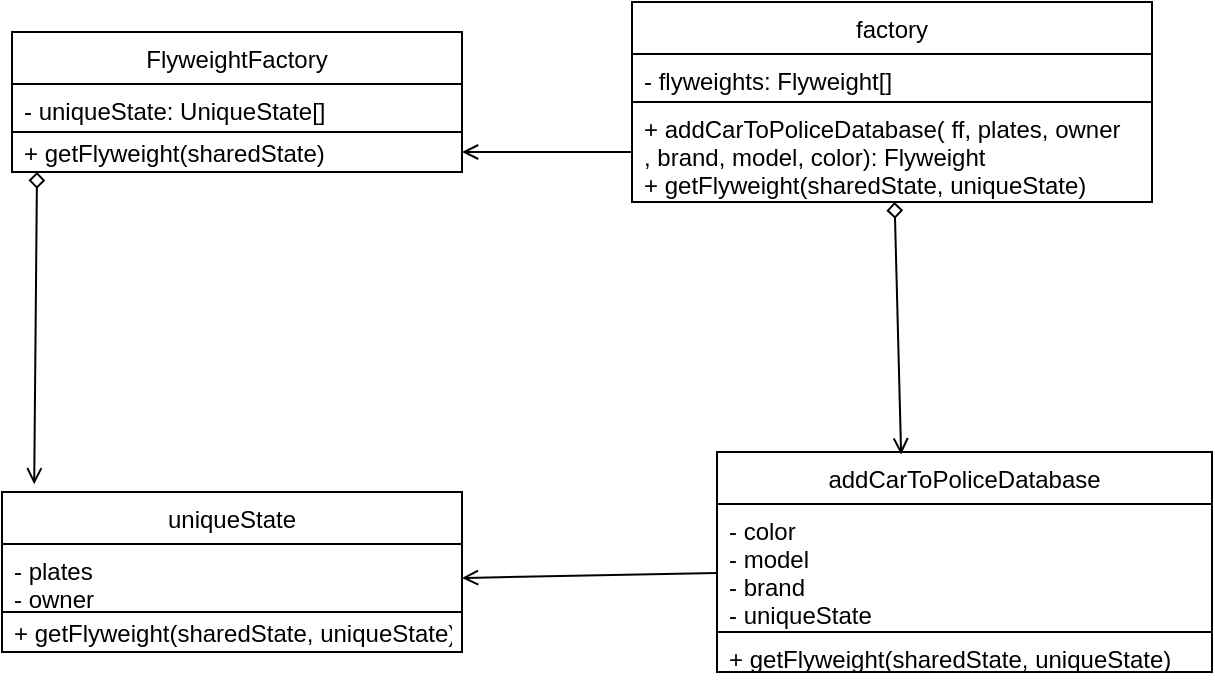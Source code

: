 <mxfile version="14.6.13" type="device"><diagram id="tpCeubhDCxE9Sxay2Kcf" name="Страница 1"><mxGraphModel dx="723" dy="458" grid="1" gridSize="10" guides="1" tooltips="1" connect="1" arrows="1" fold="1" page="1" pageScale="1" pageWidth="827" pageHeight="1169" math="0" shadow="0"><root><mxCell id="0"/><mxCell id="1" parent="0"/><mxCell id="ex7Hui3y70kFkG0fwxRr-2" value="addCarToPoliceDatabase" style="swimlane;fontStyle=0;childLayout=stackLayout;horizontal=1;startSize=26;horizontalStack=0;resizeParent=1;resizeParentMax=0;resizeLast=0;collapsible=1;marginBottom=0;" vertex="1" parent="1"><mxGeometry x="502.5" y="350" width="247.5" height="110" as="geometry"/></mxCell><mxCell id="ex7Hui3y70kFkG0fwxRr-3" value="- color&#10;- model&#10;- brand&#10;- uniqueState" style="text;strokeColor=#000000;fillColor=none;align=left;verticalAlign=top;spacingLeft=4;spacingRight=4;overflow=hidden;rotatable=0;points=[[0,0.5],[1,0.5]];portConstraint=eastwest;shadow=0;" vertex="1" parent="ex7Hui3y70kFkG0fwxRr-2"><mxGeometry y="26" width="247.5" height="64" as="geometry"/></mxCell><mxCell id="ex7Hui3y70kFkG0fwxRr-4" value="+ getFlyweight(sharedState, uniqueState)" style="text;strokeColor=none;fillColor=none;align=left;verticalAlign=top;spacingLeft=4;spacingRight=4;overflow=hidden;rotatable=0;points=[[0,0.5],[1,0.5]];portConstraint=eastwest;" vertex="1" parent="ex7Hui3y70kFkG0fwxRr-2"><mxGeometry y="90" width="247.5" height="20" as="geometry"/></mxCell><mxCell id="ex7Hui3y70kFkG0fwxRr-65" style="edgeStyle=none;rounded=0;orthogonalLoop=1;jettySize=auto;html=1;startArrow=diamond;startFill=0;endArrow=open;endFill=0;entryX=0.07;entryY=-0.048;entryDx=0;entryDy=0;entryPerimeter=0;" edge="1" parent="1" target="ex7Hui3y70kFkG0fwxRr-59"><mxGeometry relative="1" as="geometry"><mxPoint x="162.5" y="210" as="sourcePoint"/><mxPoint x="162.5" y="420" as="targetPoint"/></mxGeometry></mxCell><mxCell id="ex7Hui3y70kFkG0fwxRr-6" value="FlyweightFactory" style="swimlane;fontStyle=0;childLayout=stackLayout;horizontal=1;startSize=26;horizontalStack=0;resizeParent=1;resizeParentMax=0;resizeLast=0;collapsible=1;marginBottom=0;" vertex="1" parent="1"><mxGeometry x="150" y="140" width="225" height="70" as="geometry"/></mxCell><mxCell id="ex7Hui3y70kFkG0fwxRr-7" value="- uniqueState: UniqueState[]" style="text;strokeColor=#000000;fillColor=none;align=left;verticalAlign=top;spacingLeft=4;spacingRight=4;overflow=hidden;rotatable=0;points=[[0,0.5],[1,0.5]];portConstraint=eastwest;shadow=0;" vertex="1" parent="ex7Hui3y70kFkG0fwxRr-6"><mxGeometry y="26" width="225" height="24" as="geometry"/></mxCell><mxCell id="ex7Hui3y70kFkG0fwxRr-9" value="+ getFlyweight(sharedState)" style="text;strokeColor=#000000;align=left;verticalAlign=bottom;spacingLeft=4;spacingRight=4;overflow=hidden;rotatable=0;points=[[0,0.5],[1,0.5]];portConstraint=eastwest;fillColor=#ffffff;" vertex="1" parent="ex7Hui3y70kFkG0fwxRr-6"><mxGeometry y="50" width="225" height="20" as="geometry"/></mxCell><mxCell id="ex7Hui3y70kFkG0fwxRr-59" value="uniqueState" style="swimlane;fontStyle=0;childLayout=stackLayout;horizontal=1;startSize=26;horizontalStack=0;resizeParent=1;resizeParentMax=0;resizeLast=0;collapsible=1;marginBottom=0;" vertex="1" parent="1"><mxGeometry x="145" y="370" width="230" height="80" as="geometry"/></mxCell><mxCell id="ex7Hui3y70kFkG0fwxRr-60" value="- plates&#10;- owner" style="text;strokeColor=#000000;fillColor=none;align=left;verticalAlign=top;spacingLeft=4;spacingRight=4;overflow=hidden;rotatable=0;points=[[0,0.5],[1,0.5]];portConstraint=eastwest;shadow=0;" vertex="1" parent="ex7Hui3y70kFkG0fwxRr-59"><mxGeometry y="26" width="230" height="34" as="geometry"/></mxCell><mxCell id="ex7Hui3y70kFkG0fwxRr-61" value="+ getFlyweight(sharedState, uniqueState)" style="text;strokeColor=#000000;align=left;verticalAlign=bottom;spacingLeft=4;spacingRight=4;overflow=hidden;rotatable=0;points=[[0,0.5],[1,0.5]];portConstraint=eastwest;fillColor=#ffffff;" vertex="1" parent="ex7Hui3y70kFkG0fwxRr-59"><mxGeometry y="60" width="230" height="20" as="geometry"/></mxCell><mxCell id="ex7Hui3y70kFkG0fwxRr-63" style="rounded=0;orthogonalLoop=1;jettySize=auto;html=1;entryX=1;entryY=0.5;entryDx=0;entryDy=0;startArrow=none;startFill=0;endArrow=open;endFill=0;exitX=0;exitY=0.5;exitDx=0;exitDy=0;" edge="1" parent="1" source="ex7Hui3y70kFkG0fwxRr-68" target="ex7Hui3y70kFkG0fwxRr-9"><mxGeometry relative="1" as="geometry"/></mxCell><mxCell id="ex7Hui3y70kFkG0fwxRr-70" style="edgeStyle=none;rounded=0;orthogonalLoop=1;jettySize=auto;html=1;entryX=0.372;entryY=0.011;entryDx=0;entryDy=0;entryPerimeter=0;startArrow=diamond;startFill=0;endArrow=open;endFill=0;" edge="1" parent="1" source="ex7Hui3y70kFkG0fwxRr-66" target="ex7Hui3y70kFkG0fwxRr-2"><mxGeometry relative="1" as="geometry"/></mxCell><mxCell id="ex7Hui3y70kFkG0fwxRr-66" value="factory" style="swimlane;fontStyle=0;childLayout=stackLayout;horizontal=1;startSize=26;horizontalStack=0;resizeParent=1;resizeParentMax=0;resizeLast=0;collapsible=1;marginBottom=0;" vertex="1" parent="1"><mxGeometry x="460" y="125" width="260" height="100" as="geometry"/></mxCell><mxCell id="ex7Hui3y70kFkG0fwxRr-67" value="- flyweights: Flyweight[]" style="text;strokeColor=#000000;fillColor=none;align=left;verticalAlign=top;spacingLeft=4;spacingRight=4;overflow=hidden;rotatable=0;points=[[0,0.5],[1,0.5]];portConstraint=eastwest;shadow=0;" vertex="1" parent="ex7Hui3y70kFkG0fwxRr-66"><mxGeometry y="26" width="260" height="24" as="geometry"/></mxCell><mxCell id="ex7Hui3y70kFkG0fwxRr-68" value="+ addCarToPoliceDatabase( ff, plates, owner&#10;, brand, model, color): Flyweight&#10;+ getFlyweight(sharedState, uniqueState)" style="text;strokeColor=#000000;align=left;verticalAlign=top;spacingLeft=4;spacingRight=4;overflow=hidden;rotatable=0;points=[[0,0.5],[1,0.5]];portConstraint=eastwest;fillColor=#ffffff;" vertex="1" parent="ex7Hui3y70kFkG0fwxRr-66"><mxGeometry y="50" width="260" height="50" as="geometry"/></mxCell><mxCell id="ex7Hui3y70kFkG0fwxRr-69" style="edgeStyle=none;rounded=0;orthogonalLoop=1;jettySize=auto;html=1;entryX=1;entryY=0.5;entryDx=0;entryDy=0;startArrow=none;startFill=0;endArrow=open;endFill=0;" edge="1" parent="1" source="ex7Hui3y70kFkG0fwxRr-3" target="ex7Hui3y70kFkG0fwxRr-60"><mxGeometry relative="1" as="geometry"/></mxCell></root></mxGraphModel></diagram></mxfile>